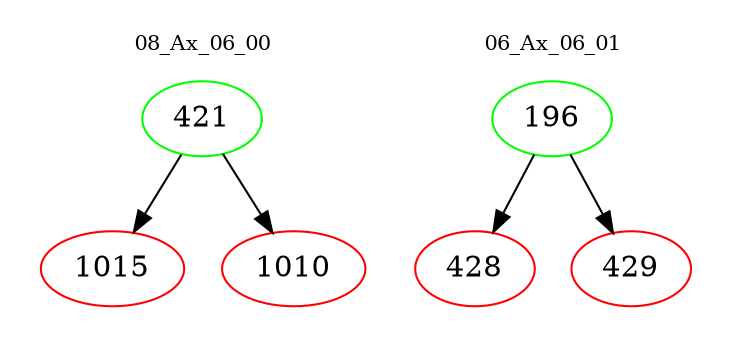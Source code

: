 digraph{
subgraph cluster_0 {
color = white
label = "08_Ax_06_00";
fontsize=10;
T0_421 [label="421", color="green"]
T0_421 -> T0_1015 [color="black"]
T0_1015 [label="1015", color="red"]
T0_421 -> T0_1010 [color="black"]
T0_1010 [label="1010", color="red"]
}
subgraph cluster_1 {
color = white
label = "06_Ax_06_01";
fontsize=10;
T1_196 [label="196", color="green"]
T1_196 -> T1_428 [color="black"]
T1_428 [label="428", color="red"]
T1_196 -> T1_429 [color="black"]
T1_429 [label="429", color="red"]
}
}
